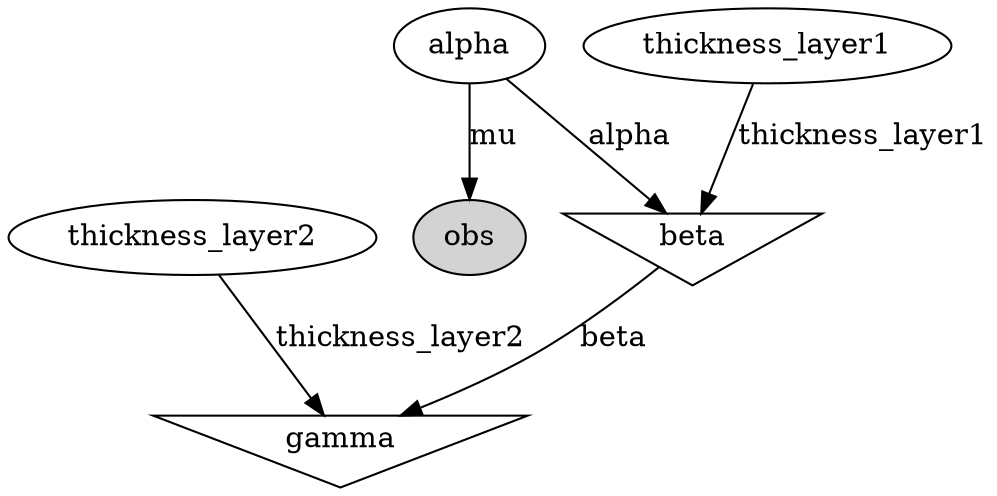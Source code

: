digraph G {
thickness_layer2;
obs [style=filled];
alpha;
alpha -> obs  [label=mu];
beta [shape=invtriangle];
alpha -> beta  [label=alpha];
thickness_layer1;
thickness_layer1 -> beta  [label=thickness_layer1];
gamma [shape=invtriangle];
beta -> gamma  [label=beta];
thickness_layer2 -> gamma  [label=thickness_layer2];
}
